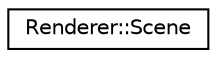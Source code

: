 digraph "Graphical Class Hierarchy"
{
  edge [fontname="Helvetica",fontsize="10",labelfontname="Helvetica",labelfontsize="10"];
  node [fontname="Helvetica",fontsize="10",shape=record];
  rankdir="LR";
  Node1 [label="Renderer::Scene",height=0.2,width=0.4,color="black", fillcolor="white", style="filled",URL="$class_renderer_1_1_scene.html",tooltip="The Scene class represents the 3D world, mainly storing data about the object primitives. "];
}
